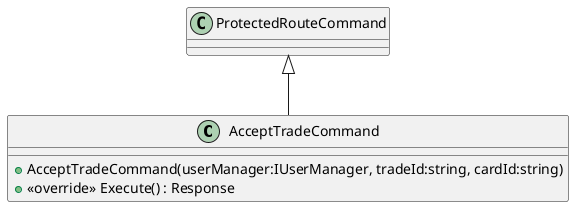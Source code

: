 @startuml
class AcceptTradeCommand {
    + AcceptTradeCommand(userManager:IUserManager, tradeId:string, cardId:string)
    + <<override>> Execute() : Response
}
ProtectedRouteCommand <|-- AcceptTradeCommand
@enduml
